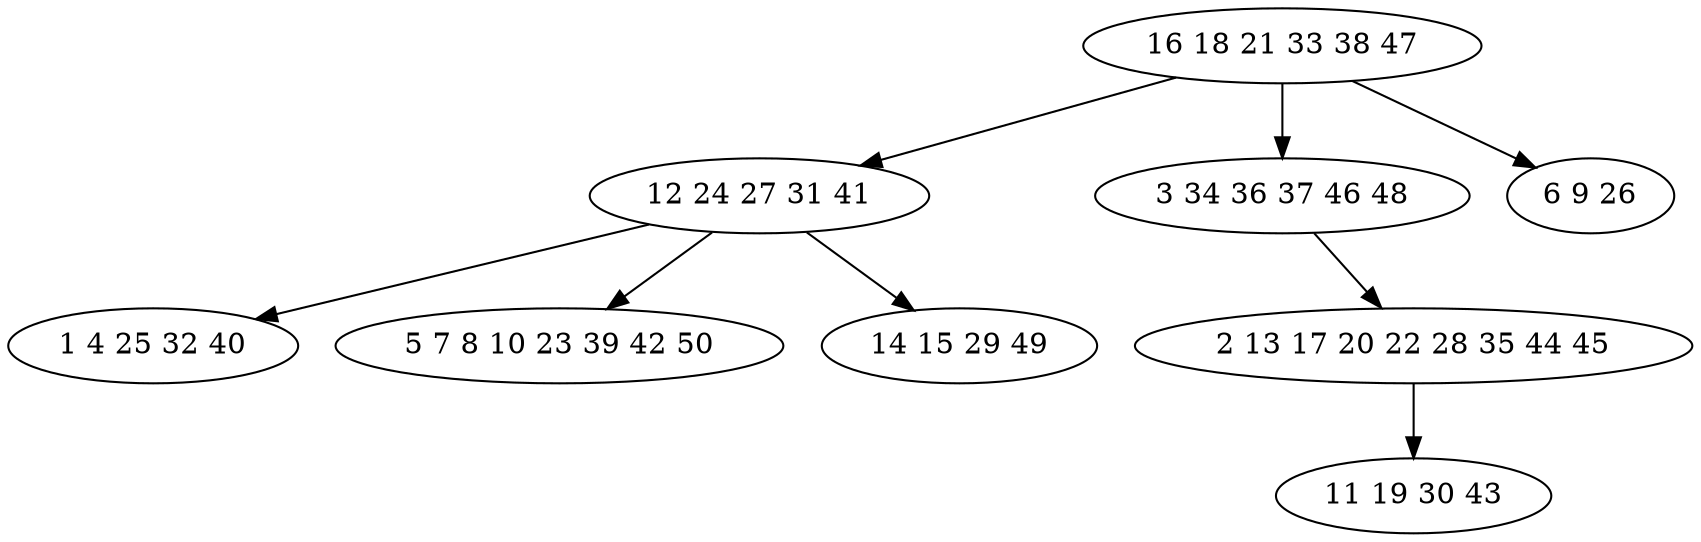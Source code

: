 digraph true_tree {
	"0" -> "1"
	"0" -> "2"
	"1" -> "3"
	"2" -> "4"
	"0" -> "5"
	"4" -> "6"
	"1" -> "7"
	"1" -> "8"
	"0" [label="16 18 21 33 38 47"];
	"1" [label="12 24 27 31 41"];
	"2" [label="3 34 36 37 46 48"];
	"3" [label="1 4 25 32 40"];
	"4" [label="2 13 17 20 22 28 35 44 45"];
	"5" [label="6 9 26"];
	"6" [label="11 19 30 43"];
	"7" [label="5 7 8 10 23 39 42 50"];
	"8" [label="14 15 29 49"];
}

